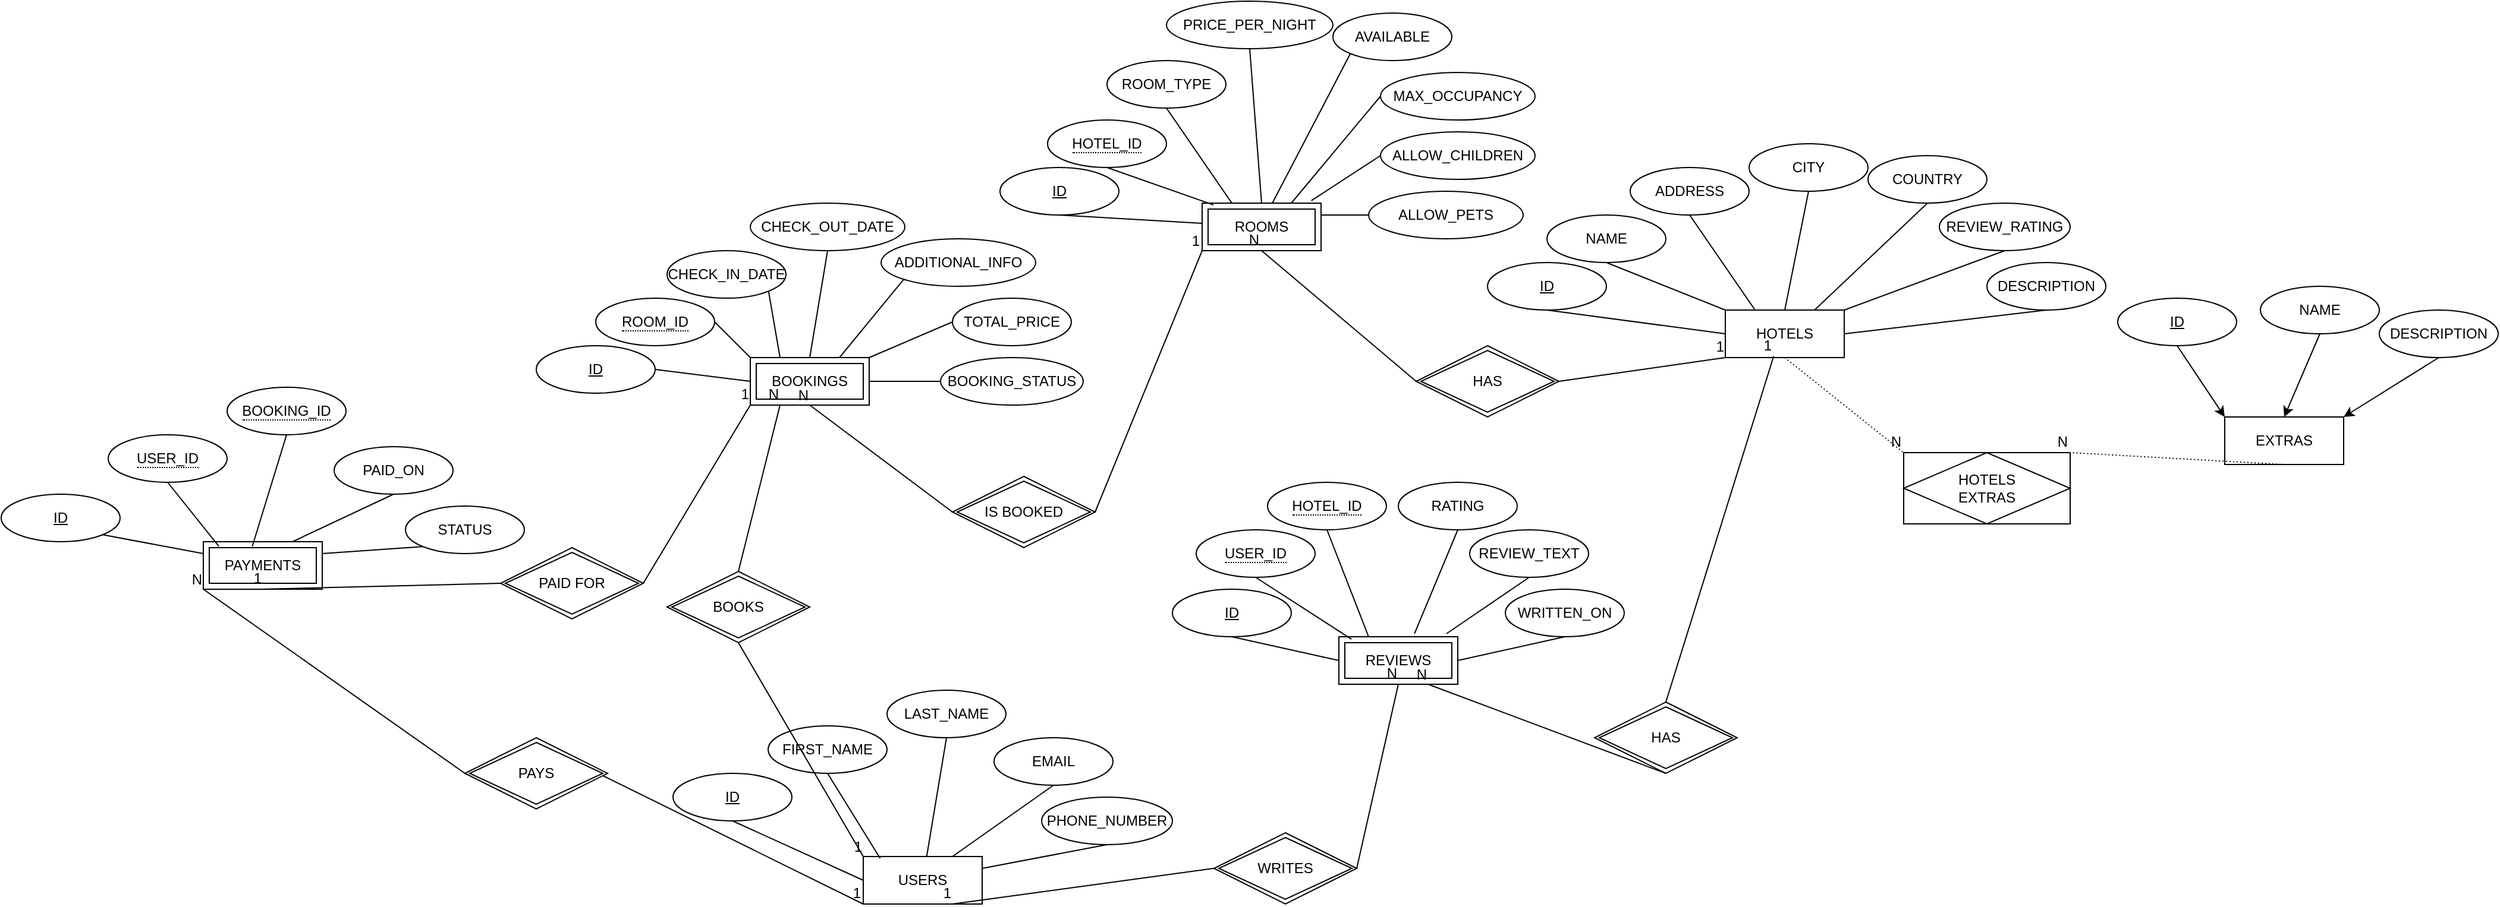 <mxfile version="25.0.1">
  <diagram name="Page-1" id="WyU8PCR8jcuqvT5fNXiH">
    <mxGraphModel dx="3407" dy="2167" grid="1" gridSize="10" guides="1" tooltips="1" connect="1" arrows="0" fold="1" page="0" pageScale="1" pageWidth="850" pageHeight="1100" math="0" shadow="0">
      <root>
        <mxCell id="0" />
        <mxCell id="1" parent="0" />
        <mxCell id="yAPlAW5QqEgTK1_JW3Vs-49" value="HOTELS&lt;div&gt;EXTRAS&lt;/div&gt;" style="shape=associativeEntity;whiteSpace=wrap;html=1;align=center;" vertex="1" parent="1">
          <mxGeometry x="1010" y="-220" width="140" height="60" as="geometry" />
        </mxCell>
        <mxCell id="yAPlAW5QqEgTK1_JW3Vs-121" value="" style="group" vertex="1" connectable="0" parent="1">
          <mxGeometry x="1190" y="-360" width="320" height="150" as="geometry" />
        </mxCell>
        <mxCell id="yAPlAW5QqEgTK1_JW3Vs-2" value="EXTRAS" style="whiteSpace=wrap;html=1;align=center;" vertex="1" parent="yAPlAW5QqEgTK1_JW3Vs-121">
          <mxGeometry x="90" y="110" width="100" height="40" as="geometry" />
        </mxCell>
        <mxCell id="yAPlAW5QqEgTK1_JW3Vs-28" style="edgeStyle=none;rounded=0;orthogonalLoop=1;jettySize=auto;html=1;exitX=0.5;exitY=1;exitDx=0;exitDy=0;entryX=0;entryY=0;entryDx=0;entryDy=0;" edge="1" parent="yAPlAW5QqEgTK1_JW3Vs-121" source="yAPlAW5QqEgTK1_JW3Vs-24" target="yAPlAW5QqEgTK1_JW3Vs-2">
          <mxGeometry relative="1" as="geometry" />
        </mxCell>
        <mxCell id="yAPlAW5QqEgTK1_JW3Vs-24" value="ID" style="ellipse;whiteSpace=wrap;html=1;align=center;fontStyle=4;" vertex="1" parent="yAPlAW5QqEgTK1_JW3Vs-121">
          <mxGeometry y="10" width="100" height="40" as="geometry" />
        </mxCell>
        <mxCell id="yAPlAW5QqEgTK1_JW3Vs-29" style="edgeStyle=none;rounded=0;orthogonalLoop=1;jettySize=auto;html=1;exitX=0.5;exitY=1;exitDx=0;exitDy=0;entryX=0.5;entryY=0;entryDx=0;entryDy=0;" edge="1" parent="yAPlAW5QqEgTK1_JW3Vs-121" source="yAPlAW5QqEgTK1_JW3Vs-25" target="yAPlAW5QqEgTK1_JW3Vs-2">
          <mxGeometry relative="1" as="geometry" />
        </mxCell>
        <mxCell id="yAPlAW5QqEgTK1_JW3Vs-25" value="NAME" style="ellipse;whiteSpace=wrap;html=1;align=center;" vertex="1" parent="yAPlAW5QqEgTK1_JW3Vs-121">
          <mxGeometry x="120" width="100" height="40" as="geometry" />
        </mxCell>
        <mxCell id="yAPlAW5QqEgTK1_JW3Vs-30" style="edgeStyle=none;rounded=0;orthogonalLoop=1;jettySize=auto;html=1;exitX=0.5;exitY=1;exitDx=0;exitDy=0;entryX=1;entryY=0;entryDx=0;entryDy=0;" edge="1" parent="yAPlAW5QqEgTK1_JW3Vs-121" source="yAPlAW5QqEgTK1_JW3Vs-26" target="yAPlAW5QqEgTK1_JW3Vs-2">
          <mxGeometry relative="1" as="geometry" />
        </mxCell>
        <mxCell id="yAPlAW5QqEgTK1_JW3Vs-26" value="DESCRIPTION" style="ellipse;whiteSpace=wrap;html=1;align=center;" vertex="1" parent="yAPlAW5QqEgTK1_JW3Vs-121">
          <mxGeometry x="220" y="20" width="100" height="40" as="geometry" />
        </mxCell>
        <mxCell id="yAPlAW5QqEgTK1_JW3Vs-122" value="" style="group" vertex="1" connectable="0" parent="1">
          <mxGeometry x="660" y="-480" width="520" height="180" as="geometry" />
        </mxCell>
        <mxCell id="yAPlAW5QqEgTK1_JW3Vs-3" value="HOTELS" style="whiteSpace=wrap;html=1;align=center;strokeColor=default;" vertex="1" parent="yAPlAW5QqEgTK1_JW3Vs-122">
          <mxGeometry x="200" y="140" width="100" height="40" as="geometry" />
        </mxCell>
        <mxCell id="yAPlAW5QqEgTK1_JW3Vs-43" style="edgeStyle=none;rounded=0;orthogonalLoop=1;jettySize=auto;html=1;exitX=0.5;exitY=1;exitDx=0;exitDy=0;entryX=0;entryY=0;entryDx=0;entryDy=0;endArrow=none;endFill=0;" edge="1" parent="yAPlAW5QqEgTK1_JW3Vs-122" source="yAPlAW5QqEgTK1_JW3Vs-31" target="yAPlAW5QqEgTK1_JW3Vs-3">
          <mxGeometry relative="1" as="geometry" />
        </mxCell>
        <mxCell id="yAPlAW5QqEgTK1_JW3Vs-31" value="NAME" style="ellipse;whiteSpace=wrap;html=1;align=center;" vertex="1" parent="yAPlAW5QqEgTK1_JW3Vs-122">
          <mxGeometry x="50" y="60" width="100" height="40" as="geometry" />
        </mxCell>
        <mxCell id="yAPlAW5QqEgTK1_JW3Vs-44" style="edgeStyle=none;rounded=0;orthogonalLoop=1;jettySize=auto;html=1;exitX=0.5;exitY=1;exitDx=0;exitDy=0;entryX=0.25;entryY=0;entryDx=0;entryDy=0;strokeColor=default;endArrow=none;endFill=0;" edge="1" parent="yAPlAW5QqEgTK1_JW3Vs-122" source="yAPlAW5QqEgTK1_JW3Vs-32" target="yAPlAW5QqEgTK1_JW3Vs-3">
          <mxGeometry relative="1" as="geometry" />
        </mxCell>
        <mxCell id="yAPlAW5QqEgTK1_JW3Vs-32" value="ADDRESS" style="ellipse;whiteSpace=wrap;html=1;align=center;" vertex="1" parent="yAPlAW5QqEgTK1_JW3Vs-122">
          <mxGeometry x="120" y="20" width="100" height="40" as="geometry" />
        </mxCell>
        <mxCell id="yAPlAW5QqEgTK1_JW3Vs-45" style="edgeStyle=none;rounded=0;orthogonalLoop=1;jettySize=auto;html=1;exitX=0.5;exitY=1;exitDx=0;exitDy=0;entryX=0.5;entryY=0;entryDx=0;entryDy=0;endArrow=none;endFill=0;" edge="1" parent="yAPlAW5QqEgTK1_JW3Vs-122" source="yAPlAW5QqEgTK1_JW3Vs-33" target="yAPlAW5QqEgTK1_JW3Vs-3">
          <mxGeometry relative="1" as="geometry" />
        </mxCell>
        <mxCell id="yAPlAW5QqEgTK1_JW3Vs-33" value="CITY" style="ellipse;whiteSpace=wrap;html=1;align=center;" vertex="1" parent="yAPlAW5QqEgTK1_JW3Vs-122">
          <mxGeometry x="220" width="100" height="40" as="geometry" />
        </mxCell>
        <mxCell id="yAPlAW5QqEgTK1_JW3Vs-46" style="edgeStyle=none;rounded=0;orthogonalLoop=1;jettySize=auto;html=1;exitX=0.5;exitY=1;exitDx=0;exitDy=0;entryX=0.75;entryY=0;entryDx=0;entryDy=0;strokeColor=default;endArrow=none;endFill=0;" edge="1" parent="yAPlAW5QqEgTK1_JW3Vs-122" source="yAPlAW5QqEgTK1_JW3Vs-34" target="yAPlAW5QqEgTK1_JW3Vs-3">
          <mxGeometry relative="1" as="geometry" />
        </mxCell>
        <mxCell id="yAPlAW5QqEgTK1_JW3Vs-34" value="COUNTRY" style="ellipse;whiteSpace=wrap;html=1;align=center;" vertex="1" parent="yAPlAW5QqEgTK1_JW3Vs-122">
          <mxGeometry x="320" y="10" width="100" height="40" as="geometry" />
        </mxCell>
        <mxCell id="yAPlAW5QqEgTK1_JW3Vs-47" style="edgeStyle=none;rounded=0;orthogonalLoop=1;jettySize=auto;html=1;exitX=0.5;exitY=1;exitDx=0;exitDy=0;entryX=1;entryY=0;entryDx=0;entryDy=0;strokeColor=default;endArrow=none;endFill=0;" edge="1" parent="yAPlAW5QqEgTK1_JW3Vs-122" source="yAPlAW5QqEgTK1_JW3Vs-35" target="yAPlAW5QqEgTK1_JW3Vs-3">
          <mxGeometry relative="1" as="geometry" />
        </mxCell>
        <mxCell id="yAPlAW5QqEgTK1_JW3Vs-35" value="REVIEW_RATING" style="ellipse;whiteSpace=wrap;html=1;align=center;strokeColor=default;" vertex="1" parent="yAPlAW5QqEgTK1_JW3Vs-122">
          <mxGeometry x="380" y="50" width="110" height="40" as="geometry" />
        </mxCell>
        <mxCell id="yAPlAW5QqEgTK1_JW3Vs-48" style="edgeStyle=none;rounded=0;orthogonalLoop=1;jettySize=auto;html=1;exitX=0.5;exitY=1;exitDx=0;exitDy=0;entryX=1;entryY=0.5;entryDx=0;entryDy=0;strokeColor=default;endArrow=none;endFill=0;" edge="1" parent="yAPlAW5QqEgTK1_JW3Vs-122" source="yAPlAW5QqEgTK1_JW3Vs-36" target="yAPlAW5QqEgTK1_JW3Vs-3">
          <mxGeometry relative="1" as="geometry" />
        </mxCell>
        <mxCell id="yAPlAW5QqEgTK1_JW3Vs-36" value="DESCRIPTION" style="ellipse;whiteSpace=wrap;html=1;align=center;strokeColor=default;" vertex="1" parent="yAPlAW5QqEgTK1_JW3Vs-122">
          <mxGeometry x="420" y="100" width="100" height="40" as="geometry" />
        </mxCell>
        <mxCell id="yAPlAW5QqEgTK1_JW3Vs-42" style="edgeStyle=none;rounded=0;orthogonalLoop=1;jettySize=auto;html=1;exitX=0.5;exitY=1;exitDx=0;exitDy=0;entryX=0;entryY=0.5;entryDx=0;entryDy=0;endArrow=none;endFill=0;" edge="1" parent="yAPlAW5QqEgTK1_JW3Vs-122" source="yAPlAW5QqEgTK1_JW3Vs-40" target="yAPlAW5QqEgTK1_JW3Vs-3">
          <mxGeometry relative="1" as="geometry" />
        </mxCell>
        <mxCell id="yAPlAW5QqEgTK1_JW3Vs-40" value="ID" style="ellipse;whiteSpace=wrap;html=1;align=center;fontStyle=4;" vertex="1" parent="yAPlAW5QqEgTK1_JW3Vs-122">
          <mxGeometry y="100" width="100" height="40" as="geometry" />
        </mxCell>
        <mxCell id="yAPlAW5QqEgTK1_JW3Vs-123" value="" style="group" vertex="1" connectable="0" parent="1">
          <mxGeometry x="250" y="-600" width="450" height="210" as="geometry" />
        </mxCell>
        <mxCell id="yAPlAW5QqEgTK1_JW3Vs-67" value="ROOMS" style="shape=ext;margin=3;double=1;whiteSpace=wrap;html=1;align=center;" vertex="1" parent="yAPlAW5QqEgTK1_JW3Vs-123">
          <mxGeometry x="170" y="170" width="100" height="40" as="geometry" />
        </mxCell>
        <mxCell id="yAPlAW5QqEgTK1_JW3Vs-78" style="edgeStyle=none;rounded=0;orthogonalLoop=1;jettySize=auto;html=1;exitX=0.5;exitY=1;exitDx=0;exitDy=0;endArrow=none;endFill=0;" edge="1" parent="yAPlAW5QqEgTK1_JW3Vs-123" source="yAPlAW5QqEgTK1_JW3Vs-89" target="yAPlAW5QqEgTK1_JW3Vs-67">
          <mxGeometry relative="1" as="geometry">
            <mxPoint x="60" y="180" as="sourcePoint" />
          </mxGeometry>
        </mxCell>
        <mxCell id="yAPlAW5QqEgTK1_JW3Vs-80" style="edgeStyle=none;rounded=0;orthogonalLoop=1;jettySize=auto;html=1;exitX=0.5;exitY=1;exitDx=0;exitDy=0;entryX=0.25;entryY=0;entryDx=0;entryDy=0;endArrow=none;endFill=0;" edge="1" parent="yAPlAW5QqEgTK1_JW3Vs-123" source="yAPlAW5QqEgTK1_JW3Vs-71" target="yAPlAW5QqEgTK1_JW3Vs-67">
          <mxGeometry relative="1" as="geometry" />
        </mxCell>
        <mxCell id="yAPlAW5QqEgTK1_JW3Vs-71" value="ROOM_TYPE" style="ellipse;whiteSpace=wrap;html=1;align=center;" vertex="1" parent="yAPlAW5QqEgTK1_JW3Vs-123">
          <mxGeometry x="90" y="50" width="100" height="40" as="geometry" />
        </mxCell>
        <mxCell id="yAPlAW5QqEgTK1_JW3Vs-81" style="edgeStyle=none;rounded=0;orthogonalLoop=1;jettySize=auto;html=1;exitX=0.5;exitY=1;exitDx=0;exitDy=0;entryX=0.5;entryY=0;entryDx=0;entryDy=0;endArrow=none;endFill=0;" edge="1" parent="yAPlAW5QqEgTK1_JW3Vs-123" source="yAPlAW5QqEgTK1_JW3Vs-72" target="yAPlAW5QqEgTK1_JW3Vs-67">
          <mxGeometry relative="1" as="geometry" />
        </mxCell>
        <mxCell id="yAPlAW5QqEgTK1_JW3Vs-72" value="PRICE_PER_NIGHT" style="ellipse;whiteSpace=wrap;html=1;align=center;" vertex="1" parent="yAPlAW5QqEgTK1_JW3Vs-123">
          <mxGeometry x="140" width="140" height="40" as="geometry" />
        </mxCell>
        <mxCell id="yAPlAW5QqEgTK1_JW3Vs-73" value="AVAILABLE" style="ellipse;whiteSpace=wrap;html=1;align=center;" vertex="1" parent="yAPlAW5QqEgTK1_JW3Vs-123">
          <mxGeometry x="280" y="10" width="100" height="40" as="geometry" />
        </mxCell>
        <mxCell id="yAPlAW5QqEgTK1_JW3Vs-85" style="edgeStyle=none;rounded=0;orthogonalLoop=1;jettySize=auto;html=1;exitX=0;exitY=0.5;exitDx=0;exitDy=0;entryX=0.75;entryY=0;entryDx=0;entryDy=0;endArrow=none;endFill=0;" edge="1" parent="yAPlAW5QqEgTK1_JW3Vs-123" source="yAPlAW5QqEgTK1_JW3Vs-74" target="yAPlAW5QqEgTK1_JW3Vs-67">
          <mxGeometry relative="1" as="geometry" />
        </mxCell>
        <mxCell id="yAPlAW5QqEgTK1_JW3Vs-74" value="MAX_OCCUPANCY" style="ellipse;whiteSpace=wrap;html=1;align=center;" vertex="1" parent="yAPlAW5QqEgTK1_JW3Vs-123">
          <mxGeometry x="320" y="60" width="130" height="40" as="geometry" />
        </mxCell>
        <mxCell id="yAPlAW5QqEgTK1_JW3Vs-75" value="ALLOW_CHILDREN" style="ellipse;whiteSpace=wrap;html=1;align=center;" vertex="1" parent="yAPlAW5QqEgTK1_JW3Vs-123">
          <mxGeometry x="320" y="110" width="130" height="40" as="geometry" />
        </mxCell>
        <mxCell id="yAPlAW5QqEgTK1_JW3Vs-87" style="edgeStyle=none;rounded=0;orthogonalLoop=1;jettySize=auto;html=1;exitX=0;exitY=0.5;exitDx=0;exitDy=0;entryX=1;entryY=0.25;entryDx=0;entryDy=0;endArrow=none;endFill=0;" edge="1" parent="yAPlAW5QqEgTK1_JW3Vs-123" source="yAPlAW5QqEgTK1_JW3Vs-76" target="yAPlAW5QqEgTK1_JW3Vs-67">
          <mxGeometry relative="1" as="geometry" />
        </mxCell>
        <mxCell id="yAPlAW5QqEgTK1_JW3Vs-76" value="ALLOW_PETS" style="ellipse;whiteSpace=wrap;html=1;align=center;" vertex="1" parent="yAPlAW5QqEgTK1_JW3Vs-123">
          <mxGeometry x="310" y="160" width="130" height="40" as="geometry" />
        </mxCell>
        <mxCell id="yAPlAW5QqEgTK1_JW3Vs-79" style="edgeStyle=none;rounded=0;orthogonalLoop=1;jettySize=auto;html=1;exitX=0.5;exitY=1;exitDx=0;exitDy=0;entryX=0.095;entryY=0.037;entryDx=0;entryDy=0;entryPerimeter=0;endArrow=none;endFill=0;" edge="1" parent="yAPlAW5QqEgTK1_JW3Vs-123" source="yAPlAW5QqEgTK1_JW3Vs-94" target="yAPlAW5QqEgTK1_JW3Vs-67">
          <mxGeometry relative="1" as="geometry">
            <mxPoint x="100" y="140" as="sourcePoint" />
          </mxGeometry>
        </mxCell>
        <mxCell id="yAPlAW5QqEgTK1_JW3Vs-84" style="edgeStyle=none;rounded=0;orthogonalLoop=1;jettySize=auto;html=1;exitX=0;exitY=1;exitDx=0;exitDy=0;entryX=0.589;entryY=0.007;entryDx=0;entryDy=0;entryPerimeter=0;endArrow=none;endFill=0;" edge="1" parent="yAPlAW5QqEgTK1_JW3Vs-123" source="yAPlAW5QqEgTK1_JW3Vs-73" target="yAPlAW5QqEgTK1_JW3Vs-67">
          <mxGeometry relative="1" as="geometry" />
        </mxCell>
        <mxCell id="yAPlAW5QqEgTK1_JW3Vs-86" style="edgeStyle=none;rounded=0;orthogonalLoop=1;jettySize=auto;html=1;exitX=0;exitY=0.5;exitDx=0;exitDy=0;entryX=0.918;entryY=-0.051;entryDx=0;entryDy=0;entryPerimeter=0;endArrow=none;endFill=0;" edge="1" parent="yAPlAW5QqEgTK1_JW3Vs-123" source="yAPlAW5QqEgTK1_JW3Vs-75" target="yAPlAW5QqEgTK1_JW3Vs-67">
          <mxGeometry relative="1" as="geometry" />
        </mxCell>
        <mxCell id="yAPlAW5QqEgTK1_JW3Vs-89" value="ID" style="ellipse;whiteSpace=wrap;html=1;align=center;fontStyle=4;" vertex="1" parent="yAPlAW5QqEgTK1_JW3Vs-123">
          <mxGeometry y="140" width="100" height="40" as="geometry" />
        </mxCell>
        <mxCell id="yAPlAW5QqEgTK1_JW3Vs-94" value="&lt;span style=&quot;border-bottom: 1px dotted&quot;&gt;HOTEL_ID&lt;/span&gt;" style="ellipse;whiteSpace=wrap;html=1;align=center;" vertex="1" parent="yAPlAW5QqEgTK1_JW3Vs-123">
          <mxGeometry x="40" y="100" width="100" height="40" as="geometry" />
        </mxCell>
        <mxCell id="yAPlAW5QqEgTK1_JW3Vs-124" value="" style="group" vertex="1" connectable="0" parent="1">
          <mxGeometry x="-590" y="-275" width="440" height="170" as="geometry" />
        </mxCell>
        <mxCell id="yAPlAW5QqEgTK1_JW3Vs-108" value="PAYMENTS" style="shape=ext;margin=3;double=1;whiteSpace=wrap;html=1;align=center;" vertex="1" parent="yAPlAW5QqEgTK1_JW3Vs-124">
          <mxGeometry x="170" y="130" width="100" height="40" as="geometry" />
        </mxCell>
        <mxCell id="yAPlAW5QqEgTK1_JW3Vs-115" style="edgeStyle=none;rounded=0;orthogonalLoop=1;jettySize=auto;html=1;exitX=1;exitY=1;exitDx=0;exitDy=0;entryX=0;entryY=0.25;entryDx=0;entryDy=0;endArrow=none;endFill=0;" edge="1" parent="yAPlAW5QqEgTK1_JW3Vs-124" source="yAPlAW5QqEgTK1_JW3Vs-110" target="yAPlAW5QqEgTK1_JW3Vs-108">
          <mxGeometry relative="1" as="geometry" />
        </mxCell>
        <mxCell id="yAPlAW5QqEgTK1_JW3Vs-110" value="ID" style="ellipse;whiteSpace=wrap;html=1;align=center;fontStyle=4;" vertex="1" parent="yAPlAW5QqEgTK1_JW3Vs-124">
          <mxGeometry y="90" width="100" height="40" as="geometry" />
        </mxCell>
        <mxCell id="yAPlAW5QqEgTK1_JW3Vs-111" value="&lt;span style=&quot;border-bottom: 1px dotted&quot;&gt;BOOKING_ID&lt;/span&gt;" style="ellipse;whiteSpace=wrap;html=1;align=center;" vertex="1" parent="yAPlAW5QqEgTK1_JW3Vs-124">
          <mxGeometry x="190" width="100" height="40" as="geometry" />
        </mxCell>
        <mxCell id="yAPlAW5QqEgTK1_JW3Vs-112" value="&lt;span style=&quot;border-bottom: 1px dotted&quot;&gt;USER_ID&lt;/span&gt;" style="ellipse;whiteSpace=wrap;html=1;align=center;" vertex="1" parent="yAPlAW5QqEgTK1_JW3Vs-124">
          <mxGeometry x="90" y="40" width="100" height="40" as="geometry" />
        </mxCell>
        <mxCell id="yAPlAW5QqEgTK1_JW3Vs-118" style="edgeStyle=none;rounded=0;orthogonalLoop=1;jettySize=auto;html=1;exitX=0.5;exitY=1;exitDx=0;exitDy=0;entryX=0.75;entryY=0;entryDx=0;entryDy=0;endArrow=none;endFill=0;" edge="1" parent="yAPlAW5QqEgTK1_JW3Vs-124" source="yAPlAW5QqEgTK1_JW3Vs-113" target="yAPlAW5QqEgTK1_JW3Vs-108">
          <mxGeometry relative="1" as="geometry" />
        </mxCell>
        <mxCell id="yAPlAW5QqEgTK1_JW3Vs-113" value="PAID_ON" style="ellipse;whiteSpace=wrap;html=1;align=center;" vertex="1" parent="yAPlAW5QqEgTK1_JW3Vs-124">
          <mxGeometry x="280" y="50" width="100" height="40" as="geometry" />
        </mxCell>
        <mxCell id="yAPlAW5QqEgTK1_JW3Vs-119" style="edgeStyle=none;rounded=0;orthogonalLoop=1;jettySize=auto;html=1;exitX=0;exitY=1;exitDx=0;exitDy=0;entryX=1;entryY=0.25;entryDx=0;entryDy=0;endArrow=none;endFill=0;" edge="1" parent="yAPlAW5QqEgTK1_JW3Vs-124" source="yAPlAW5QqEgTK1_JW3Vs-114" target="yAPlAW5QqEgTK1_JW3Vs-108">
          <mxGeometry relative="1" as="geometry" />
        </mxCell>
        <mxCell id="yAPlAW5QqEgTK1_JW3Vs-114" value="STATUS" style="ellipse;whiteSpace=wrap;html=1;align=center;" vertex="1" parent="yAPlAW5QqEgTK1_JW3Vs-124">
          <mxGeometry x="340" y="100" width="100" height="40" as="geometry" />
        </mxCell>
        <mxCell id="yAPlAW5QqEgTK1_JW3Vs-116" style="edgeStyle=none;rounded=0;orthogonalLoop=1;jettySize=auto;html=1;exitX=0.5;exitY=1;exitDx=0;exitDy=0;entryX=0.13;entryY=0.096;entryDx=0;entryDy=0;entryPerimeter=0;endArrow=none;endFill=0;" edge="1" parent="yAPlAW5QqEgTK1_JW3Vs-124" source="yAPlAW5QqEgTK1_JW3Vs-112" target="yAPlAW5QqEgTK1_JW3Vs-108">
          <mxGeometry relative="1" as="geometry" />
        </mxCell>
        <mxCell id="yAPlAW5QqEgTK1_JW3Vs-117" style="edgeStyle=none;rounded=0;orthogonalLoop=1;jettySize=auto;html=1;exitX=0.5;exitY=1;exitDx=0;exitDy=0;entryX=0.412;entryY=0.096;entryDx=0;entryDy=0;entryPerimeter=0;endArrow=none;endFill=0;" edge="1" parent="yAPlAW5QqEgTK1_JW3Vs-124" source="yAPlAW5QqEgTK1_JW3Vs-111" target="yAPlAW5QqEgTK1_JW3Vs-108">
          <mxGeometry relative="1" as="geometry" />
        </mxCell>
        <mxCell id="yAPlAW5QqEgTK1_JW3Vs-125" value="" style="group" vertex="1" connectable="0" parent="1">
          <mxGeometry x="-140" y="-430" width="460" height="170" as="geometry" />
        </mxCell>
        <mxCell id="yAPlAW5QqEgTK1_JW3Vs-88" value="BOOKINGS" style="shape=ext;margin=3;double=1;whiteSpace=wrap;html=1;align=center;" vertex="1" parent="yAPlAW5QqEgTK1_JW3Vs-125">
          <mxGeometry x="180" y="130" width="100" height="40" as="geometry" />
        </mxCell>
        <mxCell id="yAPlAW5QqEgTK1_JW3Vs-101" style="edgeStyle=none;rounded=0;orthogonalLoop=1;jettySize=auto;html=1;exitX=1;exitY=0.5;exitDx=0;exitDy=0;entryX=0;entryY=0.5;entryDx=0;entryDy=0;endArrow=none;endFill=0;" edge="1" parent="yAPlAW5QqEgTK1_JW3Vs-125" source="yAPlAW5QqEgTK1_JW3Vs-90" target="yAPlAW5QqEgTK1_JW3Vs-88">
          <mxGeometry relative="1" as="geometry" />
        </mxCell>
        <mxCell id="yAPlAW5QqEgTK1_JW3Vs-90" value="ID" style="ellipse;whiteSpace=wrap;html=1;align=center;fontStyle=4;" vertex="1" parent="yAPlAW5QqEgTK1_JW3Vs-125">
          <mxGeometry y="120" width="100" height="40" as="geometry" />
        </mxCell>
        <mxCell id="yAPlAW5QqEgTK1_JW3Vs-102" style="edgeStyle=none;rounded=0;orthogonalLoop=1;jettySize=auto;html=1;exitX=1;exitY=0.5;exitDx=0;exitDy=0;entryX=0;entryY=0;entryDx=0;entryDy=0;endArrow=none;endFill=0;" edge="1" parent="yAPlAW5QqEgTK1_JW3Vs-125" source="yAPlAW5QqEgTK1_JW3Vs-93" target="yAPlAW5QqEgTK1_JW3Vs-88">
          <mxGeometry relative="1" as="geometry" />
        </mxCell>
        <mxCell id="yAPlAW5QqEgTK1_JW3Vs-93" value="&lt;span style=&quot;border-bottom: 1px dotted&quot;&gt;ROOM_ID&lt;/span&gt;" style="ellipse;whiteSpace=wrap;html=1;align=center;" vertex="1" parent="yAPlAW5QqEgTK1_JW3Vs-125">
          <mxGeometry x="50" y="80" width="100" height="40" as="geometry" />
        </mxCell>
        <mxCell id="yAPlAW5QqEgTK1_JW3Vs-104" style="edgeStyle=none;rounded=0;orthogonalLoop=1;jettySize=auto;html=1;exitX=0.5;exitY=1;exitDx=0;exitDy=0;entryX=0.5;entryY=0;entryDx=0;entryDy=0;endArrow=none;endFill=0;" edge="1" parent="yAPlAW5QqEgTK1_JW3Vs-125" source="yAPlAW5QqEgTK1_JW3Vs-95" target="yAPlAW5QqEgTK1_JW3Vs-88">
          <mxGeometry relative="1" as="geometry" />
        </mxCell>
        <mxCell id="yAPlAW5QqEgTK1_JW3Vs-95" value="CHECK_OUT_DATE" style="ellipse;whiteSpace=wrap;html=1;align=center;" vertex="1" parent="yAPlAW5QqEgTK1_JW3Vs-125">
          <mxGeometry x="180" width="130" height="40" as="geometry" />
        </mxCell>
        <mxCell id="yAPlAW5QqEgTK1_JW3Vs-103" style="edgeStyle=none;rounded=0;orthogonalLoop=1;jettySize=auto;html=1;exitX=1;exitY=1;exitDx=0;exitDy=0;entryX=0.25;entryY=0;entryDx=0;entryDy=0;endArrow=none;endFill=0;" edge="1" parent="yAPlAW5QqEgTK1_JW3Vs-125" source="yAPlAW5QqEgTK1_JW3Vs-96" target="yAPlAW5QqEgTK1_JW3Vs-88">
          <mxGeometry relative="1" as="geometry" />
        </mxCell>
        <mxCell id="yAPlAW5QqEgTK1_JW3Vs-96" value="CHECK_IN_DATE" style="ellipse;whiteSpace=wrap;html=1;align=center;" vertex="1" parent="yAPlAW5QqEgTK1_JW3Vs-125">
          <mxGeometry x="110" y="40" width="100" height="40" as="geometry" />
        </mxCell>
        <mxCell id="yAPlAW5QqEgTK1_JW3Vs-105" style="edgeStyle=none;rounded=0;orthogonalLoop=1;jettySize=auto;html=1;exitX=0;exitY=1;exitDx=0;exitDy=0;entryX=0.75;entryY=0;entryDx=0;entryDy=0;endArrow=none;endFill=0;" edge="1" parent="yAPlAW5QqEgTK1_JW3Vs-125" source="yAPlAW5QqEgTK1_JW3Vs-98" target="yAPlAW5QqEgTK1_JW3Vs-88">
          <mxGeometry relative="1" as="geometry" />
        </mxCell>
        <mxCell id="yAPlAW5QqEgTK1_JW3Vs-98" value="ADDITIONAL_INFO" style="ellipse;whiteSpace=wrap;html=1;align=center;" vertex="1" parent="yAPlAW5QqEgTK1_JW3Vs-125">
          <mxGeometry x="290" y="30" width="130" height="40" as="geometry" />
        </mxCell>
        <mxCell id="yAPlAW5QqEgTK1_JW3Vs-106" style="edgeStyle=none;rounded=0;orthogonalLoop=1;jettySize=auto;html=1;exitX=0;exitY=0.5;exitDx=0;exitDy=0;entryX=1;entryY=0;entryDx=0;entryDy=0;endArrow=none;endFill=0;" edge="1" parent="yAPlAW5QqEgTK1_JW3Vs-125" source="yAPlAW5QqEgTK1_JW3Vs-99" target="yAPlAW5QqEgTK1_JW3Vs-88">
          <mxGeometry relative="1" as="geometry" />
        </mxCell>
        <mxCell id="yAPlAW5QqEgTK1_JW3Vs-99" value="TOTAL_PRICE" style="ellipse;whiteSpace=wrap;html=1;align=center;" vertex="1" parent="yAPlAW5QqEgTK1_JW3Vs-125">
          <mxGeometry x="350" y="80" width="100" height="40" as="geometry" />
        </mxCell>
        <mxCell id="yAPlAW5QqEgTK1_JW3Vs-107" style="edgeStyle=none;rounded=0;orthogonalLoop=1;jettySize=auto;html=1;exitX=0;exitY=0.5;exitDx=0;exitDy=0;entryX=1;entryY=0.5;entryDx=0;entryDy=0;endArrow=none;endFill=0;" edge="1" parent="yAPlAW5QqEgTK1_JW3Vs-125" source="yAPlAW5QqEgTK1_JW3Vs-100" target="yAPlAW5QqEgTK1_JW3Vs-88">
          <mxGeometry relative="1" as="geometry" />
        </mxCell>
        <mxCell id="yAPlAW5QqEgTK1_JW3Vs-100" value="BOOKING_STATUS" style="ellipse;whiteSpace=wrap;html=1;align=center;" vertex="1" parent="yAPlAW5QqEgTK1_JW3Vs-125">
          <mxGeometry x="340" y="130" width="120" height="40" as="geometry" />
        </mxCell>
        <mxCell id="yAPlAW5QqEgTK1_JW3Vs-126" value="" style="group" vertex="1" connectable="0" parent="1">
          <mxGeometry x="395" y="-195" width="380" height="170" as="geometry" />
        </mxCell>
        <mxCell id="yAPlAW5QqEgTK1_JW3Vs-51" value="REVIEWS" style="shape=ext;margin=3;double=1;whiteSpace=wrap;html=1;align=center;" vertex="1" parent="yAPlAW5QqEgTK1_JW3Vs-126">
          <mxGeometry x="140" y="130" width="100" height="40" as="geometry" />
        </mxCell>
        <mxCell id="yAPlAW5QqEgTK1_JW3Vs-61" style="edgeStyle=none;rounded=0;orthogonalLoop=1;jettySize=auto;html=1;exitX=0.5;exitY=1;exitDx=0;exitDy=0;entryX=0;entryY=0.5;entryDx=0;entryDy=0;endArrow=none;endFill=0;" edge="1" parent="yAPlAW5QqEgTK1_JW3Vs-126" source="yAPlAW5QqEgTK1_JW3Vs-52" target="yAPlAW5QqEgTK1_JW3Vs-51">
          <mxGeometry relative="1" as="geometry" />
        </mxCell>
        <mxCell id="yAPlAW5QqEgTK1_JW3Vs-52" value="ID" style="ellipse;whiteSpace=wrap;html=1;align=center;fontStyle=4;" vertex="1" parent="yAPlAW5QqEgTK1_JW3Vs-126">
          <mxGeometry y="90" width="100" height="40" as="geometry" />
        </mxCell>
        <mxCell id="yAPlAW5QqEgTK1_JW3Vs-63" style="edgeStyle=none;rounded=0;orthogonalLoop=1;jettySize=auto;html=1;exitX=0.5;exitY=1;exitDx=0;exitDy=0;entryX=0.25;entryY=0;entryDx=0;entryDy=0;endArrow=none;endFill=0;" edge="1" parent="yAPlAW5QqEgTK1_JW3Vs-126" source="yAPlAW5QqEgTK1_JW3Vs-53" target="yAPlAW5QqEgTK1_JW3Vs-51">
          <mxGeometry relative="1" as="geometry" />
        </mxCell>
        <mxCell id="yAPlAW5QqEgTK1_JW3Vs-53" value="&lt;span style=&quot;border-bottom: 1px dotted&quot;&gt;HOTEL_ID&lt;/span&gt;" style="ellipse;whiteSpace=wrap;html=1;align=center;" vertex="1" parent="yAPlAW5QqEgTK1_JW3Vs-126">
          <mxGeometry x="80" width="100" height="40" as="geometry" />
        </mxCell>
        <mxCell id="yAPlAW5QqEgTK1_JW3Vs-54" value="&lt;span style=&quot;border-bottom: 1px dotted&quot;&gt;USER_ID&lt;/span&gt;" style="ellipse;whiteSpace=wrap;html=1;align=center;" vertex="1" parent="yAPlAW5QqEgTK1_JW3Vs-126">
          <mxGeometry x="20" y="40" width="100" height="40" as="geometry" />
        </mxCell>
        <mxCell id="yAPlAW5QqEgTK1_JW3Vs-66" style="edgeStyle=none;rounded=0;orthogonalLoop=1;jettySize=auto;html=1;exitX=0.5;exitY=1;exitDx=0;exitDy=0;entryX=1;entryY=0.5;entryDx=0;entryDy=0;endArrow=none;endFill=0;" edge="1" parent="yAPlAW5QqEgTK1_JW3Vs-126" source="yAPlAW5QqEgTK1_JW3Vs-57" target="yAPlAW5QqEgTK1_JW3Vs-51">
          <mxGeometry relative="1" as="geometry" />
        </mxCell>
        <mxCell id="yAPlAW5QqEgTK1_JW3Vs-57" value="WRITTEN_ON" style="ellipse;whiteSpace=wrap;html=1;align=center;" vertex="1" parent="yAPlAW5QqEgTK1_JW3Vs-126">
          <mxGeometry x="280" y="90" width="100" height="40" as="geometry" />
        </mxCell>
        <mxCell id="yAPlAW5QqEgTK1_JW3Vs-58" value="RATING" style="ellipse;whiteSpace=wrap;html=1;align=center;" vertex="1" parent="yAPlAW5QqEgTK1_JW3Vs-126">
          <mxGeometry x="190" width="100" height="40" as="geometry" />
        </mxCell>
        <mxCell id="yAPlAW5QqEgTK1_JW3Vs-59" value="REVIEW_TEXT" style="ellipse;whiteSpace=wrap;html=1;align=center;" vertex="1" parent="yAPlAW5QqEgTK1_JW3Vs-126">
          <mxGeometry x="250" y="40" width="100" height="40" as="geometry" />
        </mxCell>
        <mxCell id="yAPlAW5QqEgTK1_JW3Vs-62" style="edgeStyle=none;rounded=0;orthogonalLoop=1;jettySize=auto;html=1;exitX=0.5;exitY=1;exitDx=0;exitDy=0;entryX=0.106;entryY=0.051;entryDx=0;entryDy=0;entryPerimeter=0;endArrow=none;endFill=0;" edge="1" parent="yAPlAW5QqEgTK1_JW3Vs-126" source="yAPlAW5QqEgTK1_JW3Vs-54" target="yAPlAW5QqEgTK1_JW3Vs-51">
          <mxGeometry relative="1" as="geometry" />
        </mxCell>
        <mxCell id="yAPlAW5QqEgTK1_JW3Vs-64" style="edgeStyle=none;rounded=0;orthogonalLoop=1;jettySize=auto;html=1;exitX=0.5;exitY=1;exitDx=0;exitDy=0;entryX=0.636;entryY=-0.066;entryDx=0;entryDy=0;entryPerimeter=0;endArrow=none;endFill=0;" edge="1" parent="yAPlAW5QqEgTK1_JW3Vs-126" source="yAPlAW5QqEgTK1_JW3Vs-58" target="yAPlAW5QqEgTK1_JW3Vs-51">
          <mxGeometry relative="1" as="geometry" />
        </mxCell>
        <mxCell id="yAPlAW5QqEgTK1_JW3Vs-65" style="edgeStyle=none;rounded=0;orthogonalLoop=1;jettySize=auto;html=1;exitX=0.5;exitY=1;exitDx=0;exitDy=0;entryX=0.906;entryY=-0.066;entryDx=0;entryDy=0;entryPerimeter=0;endArrow=none;endFill=0;" edge="1" parent="yAPlAW5QqEgTK1_JW3Vs-126" source="yAPlAW5QqEgTK1_JW3Vs-59" target="yAPlAW5QqEgTK1_JW3Vs-51">
          <mxGeometry relative="1" as="geometry" />
        </mxCell>
        <mxCell id="yAPlAW5QqEgTK1_JW3Vs-127" value="" style="group" vertex="1" connectable="0" parent="1">
          <mxGeometry x="-25" y="-20" width="420" height="180" as="geometry" />
        </mxCell>
        <mxCell id="yAPlAW5QqEgTK1_JW3Vs-1" value="USERS" style="whiteSpace=wrap;html=1;align=center;" vertex="1" parent="yAPlAW5QqEgTK1_JW3Vs-127">
          <mxGeometry x="160" y="140" width="100" height="40" as="geometry" />
        </mxCell>
        <mxCell id="yAPlAW5QqEgTK1_JW3Vs-4" value="FIRST_NAME" style="ellipse;whiteSpace=wrap;html=1;align=center;" vertex="1" parent="yAPlAW5QqEgTK1_JW3Vs-127">
          <mxGeometry x="80" y="30" width="100" height="40" as="geometry" />
        </mxCell>
        <mxCell id="yAPlAW5QqEgTK1_JW3Vs-16" style="edgeStyle=none;rounded=0;orthogonalLoop=1;jettySize=auto;html=1;exitX=0.5;exitY=1;exitDx=0;exitDy=0;endArrow=none;endFill=0;" edge="1" parent="yAPlAW5QqEgTK1_JW3Vs-127" source="yAPlAW5QqEgTK1_JW3Vs-8" target="yAPlAW5QqEgTK1_JW3Vs-1">
          <mxGeometry relative="1" as="geometry" />
        </mxCell>
        <mxCell id="yAPlAW5QqEgTK1_JW3Vs-8" value="LAST_NAME" style="ellipse;whiteSpace=wrap;html=1;align=center;" vertex="1" parent="yAPlAW5QqEgTK1_JW3Vs-127">
          <mxGeometry x="180" width="100" height="40" as="geometry" />
        </mxCell>
        <mxCell id="yAPlAW5QqEgTK1_JW3Vs-17" style="edgeStyle=none;rounded=0;orthogonalLoop=1;jettySize=auto;html=1;exitX=0.5;exitY=1;exitDx=0;exitDy=0;entryX=0.75;entryY=0;entryDx=0;entryDy=0;endArrow=none;endFill=0;" edge="1" parent="yAPlAW5QqEgTK1_JW3Vs-127" source="yAPlAW5QqEgTK1_JW3Vs-9" target="yAPlAW5QqEgTK1_JW3Vs-1">
          <mxGeometry relative="1" as="geometry" />
        </mxCell>
        <mxCell id="yAPlAW5QqEgTK1_JW3Vs-9" value="EMAIL" style="ellipse;whiteSpace=wrap;html=1;align=center;" vertex="1" parent="yAPlAW5QqEgTK1_JW3Vs-127">
          <mxGeometry x="270" y="40" width="100" height="40" as="geometry" />
        </mxCell>
        <mxCell id="yAPlAW5QqEgTK1_JW3Vs-18" style="edgeStyle=none;rounded=0;orthogonalLoop=1;jettySize=auto;html=1;exitX=0.5;exitY=1;exitDx=0;exitDy=0;entryX=1;entryY=0.25;entryDx=0;entryDy=0;endArrow=none;endFill=0;" edge="1" parent="yAPlAW5QqEgTK1_JW3Vs-127" source="yAPlAW5QqEgTK1_JW3Vs-10" target="yAPlAW5QqEgTK1_JW3Vs-1">
          <mxGeometry relative="1" as="geometry" />
        </mxCell>
        <mxCell id="yAPlAW5QqEgTK1_JW3Vs-10" value="PHONE_NUMBER" style="ellipse;whiteSpace=wrap;html=1;align=center;" vertex="1" parent="yAPlAW5QqEgTK1_JW3Vs-127">
          <mxGeometry x="310" y="90" width="110" height="40" as="geometry" />
        </mxCell>
        <mxCell id="yAPlAW5QqEgTK1_JW3Vs-15" style="edgeStyle=none;rounded=0;orthogonalLoop=1;jettySize=auto;html=1;exitX=0.5;exitY=1;exitDx=0;exitDy=0;entryX=0.142;entryY=0.037;entryDx=0;entryDy=0;entryPerimeter=0;endArrow=none;endFill=0;" edge="1" parent="yAPlAW5QqEgTK1_JW3Vs-127" source="yAPlAW5QqEgTK1_JW3Vs-4" target="yAPlAW5QqEgTK1_JW3Vs-1">
          <mxGeometry relative="1" as="geometry" />
        </mxCell>
        <mxCell id="yAPlAW5QqEgTK1_JW3Vs-23" style="edgeStyle=none;rounded=0;orthogonalLoop=1;jettySize=auto;html=1;exitX=0.5;exitY=1;exitDx=0;exitDy=0;entryX=0;entryY=0.5;entryDx=0;entryDy=0;endArrow=none;endFill=0;" edge="1" parent="yAPlAW5QqEgTK1_JW3Vs-127" source="yAPlAW5QqEgTK1_JW3Vs-19" target="yAPlAW5QqEgTK1_JW3Vs-1">
          <mxGeometry relative="1" as="geometry" />
        </mxCell>
        <mxCell id="yAPlAW5QqEgTK1_JW3Vs-19" value="ID" style="ellipse;whiteSpace=wrap;html=1;align=center;fontStyle=4;" vertex="1" parent="yAPlAW5QqEgTK1_JW3Vs-127">
          <mxGeometry y="70" width="100" height="40" as="geometry" />
        </mxCell>
        <mxCell id="yAPlAW5QqEgTK1_JW3Vs-132" value="" style="endArrow=none;html=1;rounded=0;dashed=1;dashPattern=1 2;exitX=0.5;exitY=1;exitDx=0;exitDy=0;entryX=0;entryY=0;entryDx=0;entryDy=0;" edge="1" parent="1" source="yAPlAW5QqEgTK1_JW3Vs-3" target="yAPlAW5QqEgTK1_JW3Vs-49">
          <mxGeometry relative="1" as="geometry">
            <mxPoint x="600" y="-280" as="sourcePoint" />
            <mxPoint x="760" y="-280" as="targetPoint" />
          </mxGeometry>
        </mxCell>
        <mxCell id="yAPlAW5QqEgTK1_JW3Vs-133" value="N" style="resizable=0;html=1;whiteSpace=wrap;align=right;verticalAlign=bottom;" connectable="0" vertex="1" parent="yAPlAW5QqEgTK1_JW3Vs-132">
          <mxGeometry x="1" relative="1" as="geometry" />
        </mxCell>
        <mxCell id="yAPlAW5QqEgTK1_JW3Vs-134" value="" style="endArrow=none;html=1;rounded=0;dashed=1;dashPattern=1 2;exitX=0.5;exitY=1;exitDx=0;exitDy=0;entryX=1;entryY=0;entryDx=0;entryDy=0;" edge="1" parent="1" source="yAPlAW5QqEgTK1_JW3Vs-2" target="yAPlAW5QqEgTK1_JW3Vs-49">
          <mxGeometry relative="1" as="geometry">
            <mxPoint x="600" y="-280" as="sourcePoint" />
            <mxPoint x="760" y="-280" as="targetPoint" />
          </mxGeometry>
        </mxCell>
        <mxCell id="yAPlAW5QqEgTK1_JW3Vs-135" value="N" style="resizable=0;html=1;whiteSpace=wrap;align=right;verticalAlign=bottom;" connectable="0" vertex="1" parent="yAPlAW5QqEgTK1_JW3Vs-134">
          <mxGeometry x="1" relative="1" as="geometry" />
        </mxCell>
        <mxCell id="yAPlAW5QqEgTK1_JW3Vs-139" value="" style="endArrow=none;html=1;rounded=0;entryX=0;entryY=1;entryDx=0;entryDy=0;exitX=1;exitY=0.5;exitDx=0;exitDy=0;" edge="1" parent="1" source="yAPlAW5QqEgTK1_JW3Vs-199" target="yAPlAW5QqEgTK1_JW3Vs-3">
          <mxGeometry relative="1" as="geometry">
            <mxPoint x="790" y="-320" as="sourcePoint" />
            <mxPoint x="620" y="-230" as="targetPoint" />
          </mxGeometry>
        </mxCell>
        <mxCell id="yAPlAW5QqEgTK1_JW3Vs-140" value="1" style="resizable=0;html=1;whiteSpace=wrap;align=right;verticalAlign=bottom;" connectable="0" vertex="1" parent="yAPlAW5QqEgTK1_JW3Vs-139">
          <mxGeometry x="1" relative="1" as="geometry" />
        </mxCell>
        <mxCell id="yAPlAW5QqEgTK1_JW3Vs-159" value="" style="endArrow=none;html=1;rounded=0;exitX=0;exitY=0.5;exitDx=0;exitDy=0;entryX=0.5;entryY=1;entryDx=0;entryDy=0;" edge="1" parent="1" source="yAPlAW5QqEgTK1_JW3Vs-199" target="yAPlAW5QqEgTK1_JW3Vs-67">
          <mxGeometry relative="1" as="geometry">
            <mxPoint x="670" y="-320" as="sourcePoint" />
            <mxPoint x="870" y="-190" as="targetPoint" />
          </mxGeometry>
        </mxCell>
        <mxCell id="yAPlAW5QqEgTK1_JW3Vs-160" value="N" style="resizable=0;html=1;whiteSpace=wrap;align=right;verticalAlign=bottom;" connectable="0" vertex="1" parent="yAPlAW5QqEgTK1_JW3Vs-159">
          <mxGeometry x="1" relative="1" as="geometry" />
        </mxCell>
        <mxCell id="yAPlAW5QqEgTK1_JW3Vs-164" value="" style="endArrow=none;html=1;rounded=0;entryX=0;entryY=1;entryDx=0;entryDy=0;exitX=1;exitY=0.5;exitDx=0;exitDy=0;" edge="1" parent="1" source="yAPlAW5QqEgTK1_JW3Vs-198" target="yAPlAW5QqEgTK1_JW3Vs-67">
          <mxGeometry relative="1" as="geometry">
            <mxPoint x="360" y="-250" as="sourcePoint" />
            <mxPoint x="430" y="-190" as="targetPoint" />
          </mxGeometry>
        </mxCell>
        <mxCell id="yAPlAW5QqEgTK1_JW3Vs-165" value="1" style="resizable=0;html=1;whiteSpace=wrap;align=right;verticalAlign=bottom;" connectable="0" vertex="1" parent="yAPlAW5QqEgTK1_JW3Vs-164">
          <mxGeometry x="1" relative="1" as="geometry" />
        </mxCell>
        <mxCell id="yAPlAW5QqEgTK1_JW3Vs-166" value="" style="endArrow=none;html=1;rounded=0;exitX=0;exitY=0.5;exitDx=0;exitDy=0;entryX=0.5;entryY=1;entryDx=0;entryDy=0;" edge="1" parent="1" source="yAPlAW5QqEgTK1_JW3Vs-198" target="yAPlAW5QqEgTK1_JW3Vs-88">
          <mxGeometry relative="1" as="geometry">
            <mxPoint x="240" y="-250" as="sourcePoint" />
            <mxPoint x="430" y="-190" as="targetPoint" />
          </mxGeometry>
        </mxCell>
        <mxCell id="yAPlAW5QqEgTK1_JW3Vs-167" value="N" style="resizable=0;html=1;whiteSpace=wrap;align=right;verticalAlign=bottom;" connectable="0" vertex="1" parent="yAPlAW5QqEgTK1_JW3Vs-166">
          <mxGeometry x="1" relative="1" as="geometry" />
        </mxCell>
        <mxCell id="yAPlAW5QqEgTK1_JW3Vs-169" value="" style="endArrow=none;html=1;rounded=0;entryX=0;entryY=1;entryDx=0;entryDy=0;exitX=1;exitY=0.5;exitDx=0;exitDy=0;" edge="1" parent="1" source="yAPlAW5QqEgTK1_JW3Vs-195" target="yAPlAW5QqEgTK1_JW3Vs-88">
          <mxGeometry relative="1" as="geometry">
            <mxPoint x="-50" y="-130" as="sourcePoint" />
            <mxPoint x="430" y="-190" as="targetPoint" />
          </mxGeometry>
        </mxCell>
        <mxCell id="yAPlAW5QqEgTK1_JW3Vs-170" value="1" style="resizable=0;html=1;whiteSpace=wrap;align=right;verticalAlign=bottom;" connectable="0" vertex="1" parent="yAPlAW5QqEgTK1_JW3Vs-169">
          <mxGeometry x="1" relative="1" as="geometry" />
        </mxCell>
        <mxCell id="yAPlAW5QqEgTK1_JW3Vs-171" value="" style="endArrow=none;html=1;rounded=0;entryX=0.5;entryY=1;entryDx=0;entryDy=0;exitX=0;exitY=0.5;exitDx=0;exitDy=0;" edge="1" parent="1" source="yAPlAW5QqEgTK1_JW3Vs-195" target="yAPlAW5QqEgTK1_JW3Vs-108">
          <mxGeometry relative="1" as="geometry">
            <mxPoint x="-170" y="-130" as="sourcePoint" />
            <mxPoint x="430" y="-190" as="targetPoint" />
          </mxGeometry>
        </mxCell>
        <mxCell id="yAPlAW5QqEgTK1_JW3Vs-172" value="1" style="resizable=0;html=1;whiteSpace=wrap;align=right;verticalAlign=bottom;" connectable="0" vertex="1" parent="yAPlAW5QqEgTK1_JW3Vs-171">
          <mxGeometry x="1" relative="1" as="geometry" />
        </mxCell>
        <mxCell id="yAPlAW5QqEgTK1_JW3Vs-174" value="" style="endArrow=none;html=1;rounded=0;entryX=0;entryY=1;entryDx=0;entryDy=0;exitX=0.933;exitY=0.5;exitDx=0;exitDy=0;exitPerimeter=0;" edge="1" parent="1" source="yAPlAW5QqEgTK1_JW3Vs-194" target="yAPlAW5QqEgTK1_JW3Vs-1">
          <mxGeometry relative="1" as="geometry">
            <mxPoint x="-100" y="110" as="sourcePoint" />
            <mxPoint x="440" y="-280" as="targetPoint" />
          </mxGeometry>
        </mxCell>
        <mxCell id="yAPlAW5QqEgTK1_JW3Vs-175" value="1" style="resizable=0;html=1;whiteSpace=wrap;align=right;verticalAlign=bottom;" connectable="0" vertex="1" parent="yAPlAW5QqEgTK1_JW3Vs-174">
          <mxGeometry x="1" relative="1" as="geometry" />
        </mxCell>
        <mxCell id="yAPlAW5QqEgTK1_JW3Vs-176" value="" style="endArrow=none;html=1;rounded=0;exitX=0;exitY=0.5;exitDx=0;exitDy=0;entryX=0;entryY=1;entryDx=0;entryDy=0;" edge="1" parent="1" source="yAPlAW5QqEgTK1_JW3Vs-194" target="yAPlAW5QqEgTK1_JW3Vs-108">
          <mxGeometry relative="1" as="geometry">
            <mxPoint x="-220" y="110" as="sourcePoint" />
            <mxPoint x="440" y="-280" as="targetPoint" />
          </mxGeometry>
        </mxCell>
        <mxCell id="yAPlAW5QqEgTK1_JW3Vs-177" value="N" style="resizable=0;html=1;whiteSpace=wrap;align=right;verticalAlign=bottom;" connectable="0" vertex="1" parent="yAPlAW5QqEgTK1_JW3Vs-176">
          <mxGeometry x="1" relative="1" as="geometry" />
        </mxCell>
        <mxCell id="yAPlAW5QqEgTK1_JW3Vs-179" value="" style="endArrow=none;html=1;rounded=0;entryX=0;entryY=0;entryDx=0;entryDy=0;exitX=0.5;exitY=1;exitDx=0;exitDy=0;" edge="1" parent="1" source="yAPlAW5QqEgTK1_JW3Vs-196" target="yAPlAW5QqEgTK1_JW3Vs-1">
          <mxGeometry relative="1" as="geometry">
            <mxPoint x="30" y="-70" as="sourcePoint" />
            <mxPoint x="440" y="-280" as="targetPoint" />
          </mxGeometry>
        </mxCell>
        <mxCell id="yAPlAW5QqEgTK1_JW3Vs-180" value="1" style="resizable=0;html=1;whiteSpace=wrap;align=right;verticalAlign=bottom;" connectable="0" vertex="1" parent="yAPlAW5QqEgTK1_JW3Vs-179">
          <mxGeometry x="1" relative="1" as="geometry" />
        </mxCell>
        <mxCell id="yAPlAW5QqEgTK1_JW3Vs-181" value="" style="endArrow=none;html=1;rounded=0;entryX=0.25;entryY=1;entryDx=0;entryDy=0;exitX=0.5;exitY=0;exitDx=0;exitDy=0;" edge="1" parent="1" source="yAPlAW5QqEgTK1_JW3Vs-196" target="yAPlAW5QqEgTK1_JW3Vs-88">
          <mxGeometry relative="1" as="geometry">
            <mxPoint x="30" y="-130" as="sourcePoint" />
            <mxPoint x="440" y="-280" as="targetPoint" />
          </mxGeometry>
        </mxCell>
        <mxCell id="yAPlAW5QqEgTK1_JW3Vs-182" value="N" style="resizable=0;html=1;whiteSpace=wrap;align=right;verticalAlign=bottom;" connectable="0" vertex="1" parent="yAPlAW5QqEgTK1_JW3Vs-181">
          <mxGeometry x="1" relative="1" as="geometry" />
        </mxCell>
        <mxCell id="yAPlAW5QqEgTK1_JW3Vs-184" value="WRITES" style="shape=rhombus;double=1;perimeter=rhombusPerimeter;whiteSpace=wrap;html=1;align=center;" vertex="1" parent="1">
          <mxGeometry x="430" y="100" width="120" height="60" as="geometry" />
        </mxCell>
        <mxCell id="yAPlAW5QqEgTK1_JW3Vs-185" value="" style="endArrow=none;html=1;rounded=0;entryX=0.75;entryY=1;entryDx=0;entryDy=0;exitX=0;exitY=0.5;exitDx=0;exitDy=0;" edge="1" parent="1" source="yAPlAW5QqEgTK1_JW3Vs-184" target="yAPlAW5QqEgTK1_JW3Vs-1">
          <mxGeometry relative="1" as="geometry">
            <mxPoint x="280" y="-30" as="sourcePoint" />
            <mxPoint x="440" y="-30" as="targetPoint" />
          </mxGeometry>
        </mxCell>
        <mxCell id="yAPlAW5QqEgTK1_JW3Vs-186" value="1" style="resizable=0;html=1;whiteSpace=wrap;align=right;verticalAlign=bottom;" connectable="0" vertex="1" parent="yAPlAW5QqEgTK1_JW3Vs-185">
          <mxGeometry x="1" relative="1" as="geometry" />
        </mxCell>
        <mxCell id="yAPlAW5QqEgTK1_JW3Vs-187" value="" style="endArrow=none;html=1;rounded=0;entryX=0.5;entryY=1;entryDx=0;entryDy=0;exitX=1;exitY=0.5;exitDx=0;exitDy=0;" edge="1" parent="1" source="yAPlAW5QqEgTK1_JW3Vs-184" target="yAPlAW5QqEgTK1_JW3Vs-51">
          <mxGeometry relative="1" as="geometry">
            <mxPoint x="280" y="-30" as="sourcePoint" />
            <mxPoint x="440" y="-30" as="targetPoint" />
          </mxGeometry>
        </mxCell>
        <mxCell id="yAPlAW5QqEgTK1_JW3Vs-188" value="N" style="resizable=0;html=1;whiteSpace=wrap;align=right;verticalAlign=bottom;" connectable="0" vertex="1" parent="yAPlAW5QqEgTK1_JW3Vs-187">
          <mxGeometry x="1" relative="1" as="geometry" />
        </mxCell>
        <mxCell id="yAPlAW5QqEgTK1_JW3Vs-189" value="HAS" style="shape=rhombus;double=1;perimeter=rhombusPerimeter;whiteSpace=wrap;html=1;align=center;" vertex="1" parent="1">
          <mxGeometry x="750" y="-10" width="120" height="60" as="geometry" />
        </mxCell>
        <mxCell id="yAPlAW5QqEgTK1_JW3Vs-190" value="" style="endArrow=none;html=1;rounded=0;entryX=0.407;entryY=0.969;entryDx=0;entryDy=0;entryPerimeter=0;exitX=0.5;exitY=0;exitDx=0;exitDy=0;" edge="1" parent="1" source="yAPlAW5QqEgTK1_JW3Vs-189" target="yAPlAW5QqEgTK1_JW3Vs-3">
          <mxGeometry relative="1" as="geometry">
            <mxPoint x="280" y="-30" as="sourcePoint" />
            <mxPoint x="440" y="-30" as="targetPoint" />
          </mxGeometry>
        </mxCell>
        <mxCell id="yAPlAW5QqEgTK1_JW3Vs-191" value="1" style="resizable=0;html=1;whiteSpace=wrap;align=right;verticalAlign=bottom;" connectable="0" vertex="1" parent="yAPlAW5QqEgTK1_JW3Vs-190">
          <mxGeometry x="1" relative="1" as="geometry" />
        </mxCell>
        <mxCell id="yAPlAW5QqEgTK1_JW3Vs-192" value="" style="endArrow=none;html=1;rounded=0;entryX=0.75;entryY=1;entryDx=0;entryDy=0;exitX=0.5;exitY=1;exitDx=0;exitDy=0;" edge="1" parent="1" source="yAPlAW5QqEgTK1_JW3Vs-189" target="yAPlAW5QqEgTK1_JW3Vs-51">
          <mxGeometry relative="1" as="geometry">
            <mxPoint x="280" y="-30" as="sourcePoint" />
            <mxPoint x="440" y="-30" as="targetPoint" />
          </mxGeometry>
        </mxCell>
        <mxCell id="yAPlAW5QqEgTK1_JW3Vs-193" value="N" style="resizable=0;html=1;whiteSpace=wrap;align=right;verticalAlign=bottom;" connectable="0" vertex="1" parent="yAPlAW5QqEgTK1_JW3Vs-192">
          <mxGeometry x="1" relative="1" as="geometry" />
        </mxCell>
        <mxCell id="yAPlAW5QqEgTK1_JW3Vs-194" value="PAYS" style="shape=rhombus;double=1;perimeter=rhombusPerimeter;whiteSpace=wrap;html=1;align=center;" vertex="1" parent="1">
          <mxGeometry x="-200" y="20" width="120" height="60" as="geometry" />
        </mxCell>
        <mxCell id="yAPlAW5QqEgTK1_JW3Vs-195" value="PAID FOR" style="shape=rhombus;double=1;perimeter=rhombusPerimeter;whiteSpace=wrap;html=1;align=center;" vertex="1" parent="1">
          <mxGeometry x="-170" y="-140" width="120" height="60" as="geometry" />
        </mxCell>
        <mxCell id="yAPlAW5QqEgTK1_JW3Vs-196" value="BOOKS" style="shape=rhombus;double=1;perimeter=rhombusPerimeter;whiteSpace=wrap;html=1;align=center;" vertex="1" parent="1">
          <mxGeometry x="-30" y="-120" width="120" height="60" as="geometry" />
        </mxCell>
        <mxCell id="yAPlAW5QqEgTK1_JW3Vs-198" value="IS BOOKED" style="shape=rhombus;double=1;perimeter=rhombusPerimeter;whiteSpace=wrap;html=1;align=center;" vertex="1" parent="1">
          <mxGeometry x="210" y="-200" width="120" height="60" as="geometry" />
        </mxCell>
        <mxCell id="yAPlAW5QqEgTK1_JW3Vs-199" value="HAS" style="shape=rhombus;double=1;perimeter=rhombusPerimeter;whiteSpace=wrap;html=1;align=center;" vertex="1" parent="1">
          <mxGeometry x="600" y="-310" width="120" height="60" as="geometry" />
        </mxCell>
      </root>
    </mxGraphModel>
  </diagram>
</mxfile>
